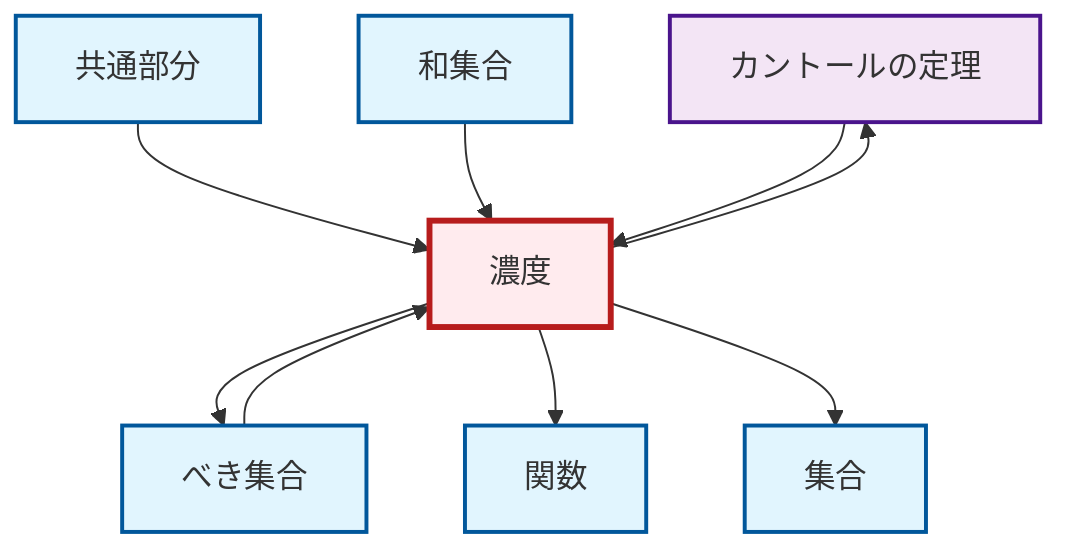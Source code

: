 graph TD
    classDef definition fill:#e1f5fe,stroke:#01579b,stroke-width:2px
    classDef theorem fill:#f3e5f5,stroke:#4a148c,stroke-width:2px
    classDef axiom fill:#fff3e0,stroke:#e65100,stroke-width:2px
    classDef example fill:#e8f5e9,stroke:#1b5e20,stroke-width:2px
    classDef current fill:#ffebee,stroke:#b71c1c,stroke-width:3px
    thm-cantor["カントールの定理"]:::theorem
    def-cardinality["濃度"]:::definition
    def-intersection["共通部分"]:::definition
    def-union["和集合"]:::definition
    def-set["集合"]:::definition
    def-power-set["べき集合"]:::definition
    def-function["関数"]:::definition
    def-cardinality --> def-power-set
    def-cardinality --> thm-cantor
    def-intersection --> def-cardinality
    def-cardinality --> def-function
    def-union --> def-cardinality
    def-cardinality --> def-set
    thm-cantor --> def-cardinality
    def-power-set --> def-cardinality
    class def-cardinality current